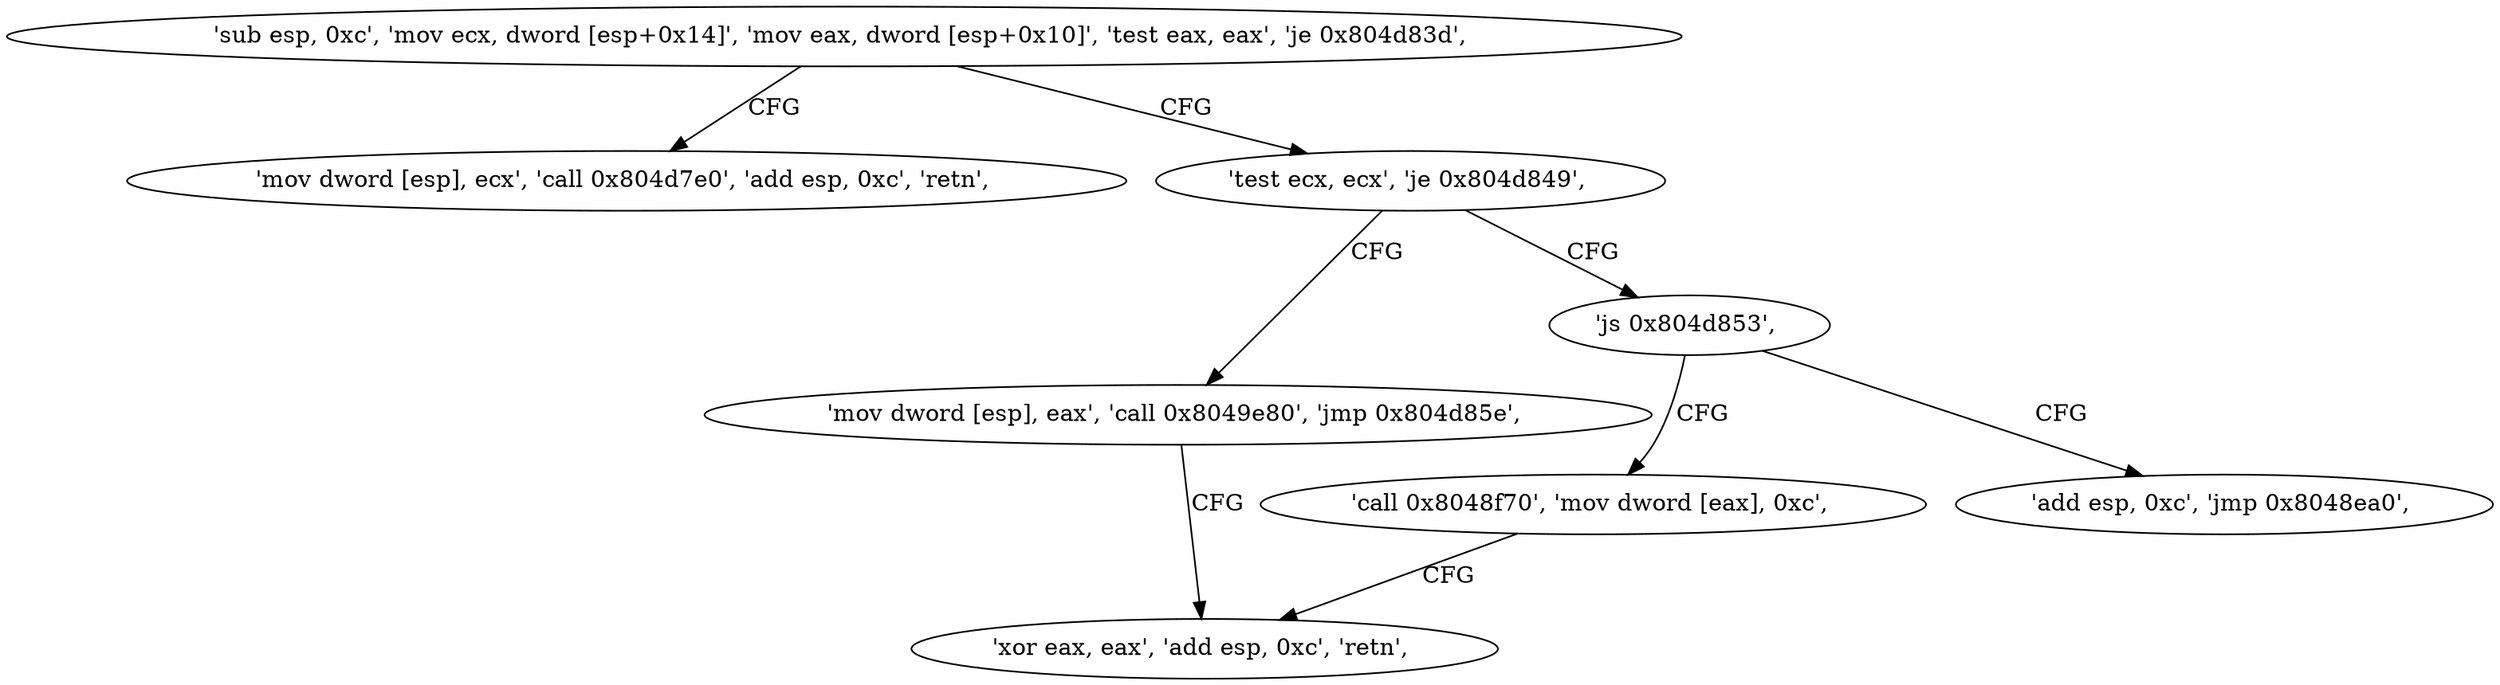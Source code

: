 digraph "func" {
"134535200" [label = "'sub esp, 0xc', 'mov ecx, dword [esp+0x14]', 'mov eax, dword [esp+0x10]', 'test eax, eax', 'je 0x804d83d', " ]
"134535229" [label = "'mov dword [esp], ecx', 'call 0x804d7e0', 'add esp, 0xc', 'retn', " ]
"134535215" [label = "'test ecx, ecx', 'je 0x804d849', " ]
"134535241" [label = "'mov dword [esp], eax', 'call 0x8049e80', 'jmp 0x804d85e', " ]
"134535219" [label = "'js 0x804d853', " ]
"134535262" [label = "'xor eax, eax', 'add esp, 0xc', 'retn', " ]
"134535251" [label = "'call 0x8048f70', 'mov dword [eax], 0xc', " ]
"134535221" [label = "'add esp, 0xc', 'jmp 0x8048ea0', " ]
"134535200" -> "134535229" [ label = "CFG" ]
"134535200" -> "134535215" [ label = "CFG" ]
"134535215" -> "134535241" [ label = "CFG" ]
"134535215" -> "134535219" [ label = "CFG" ]
"134535241" -> "134535262" [ label = "CFG" ]
"134535219" -> "134535251" [ label = "CFG" ]
"134535219" -> "134535221" [ label = "CFG" ]
"134535251" -> "134535262" [ label = "CFG" ]
}
